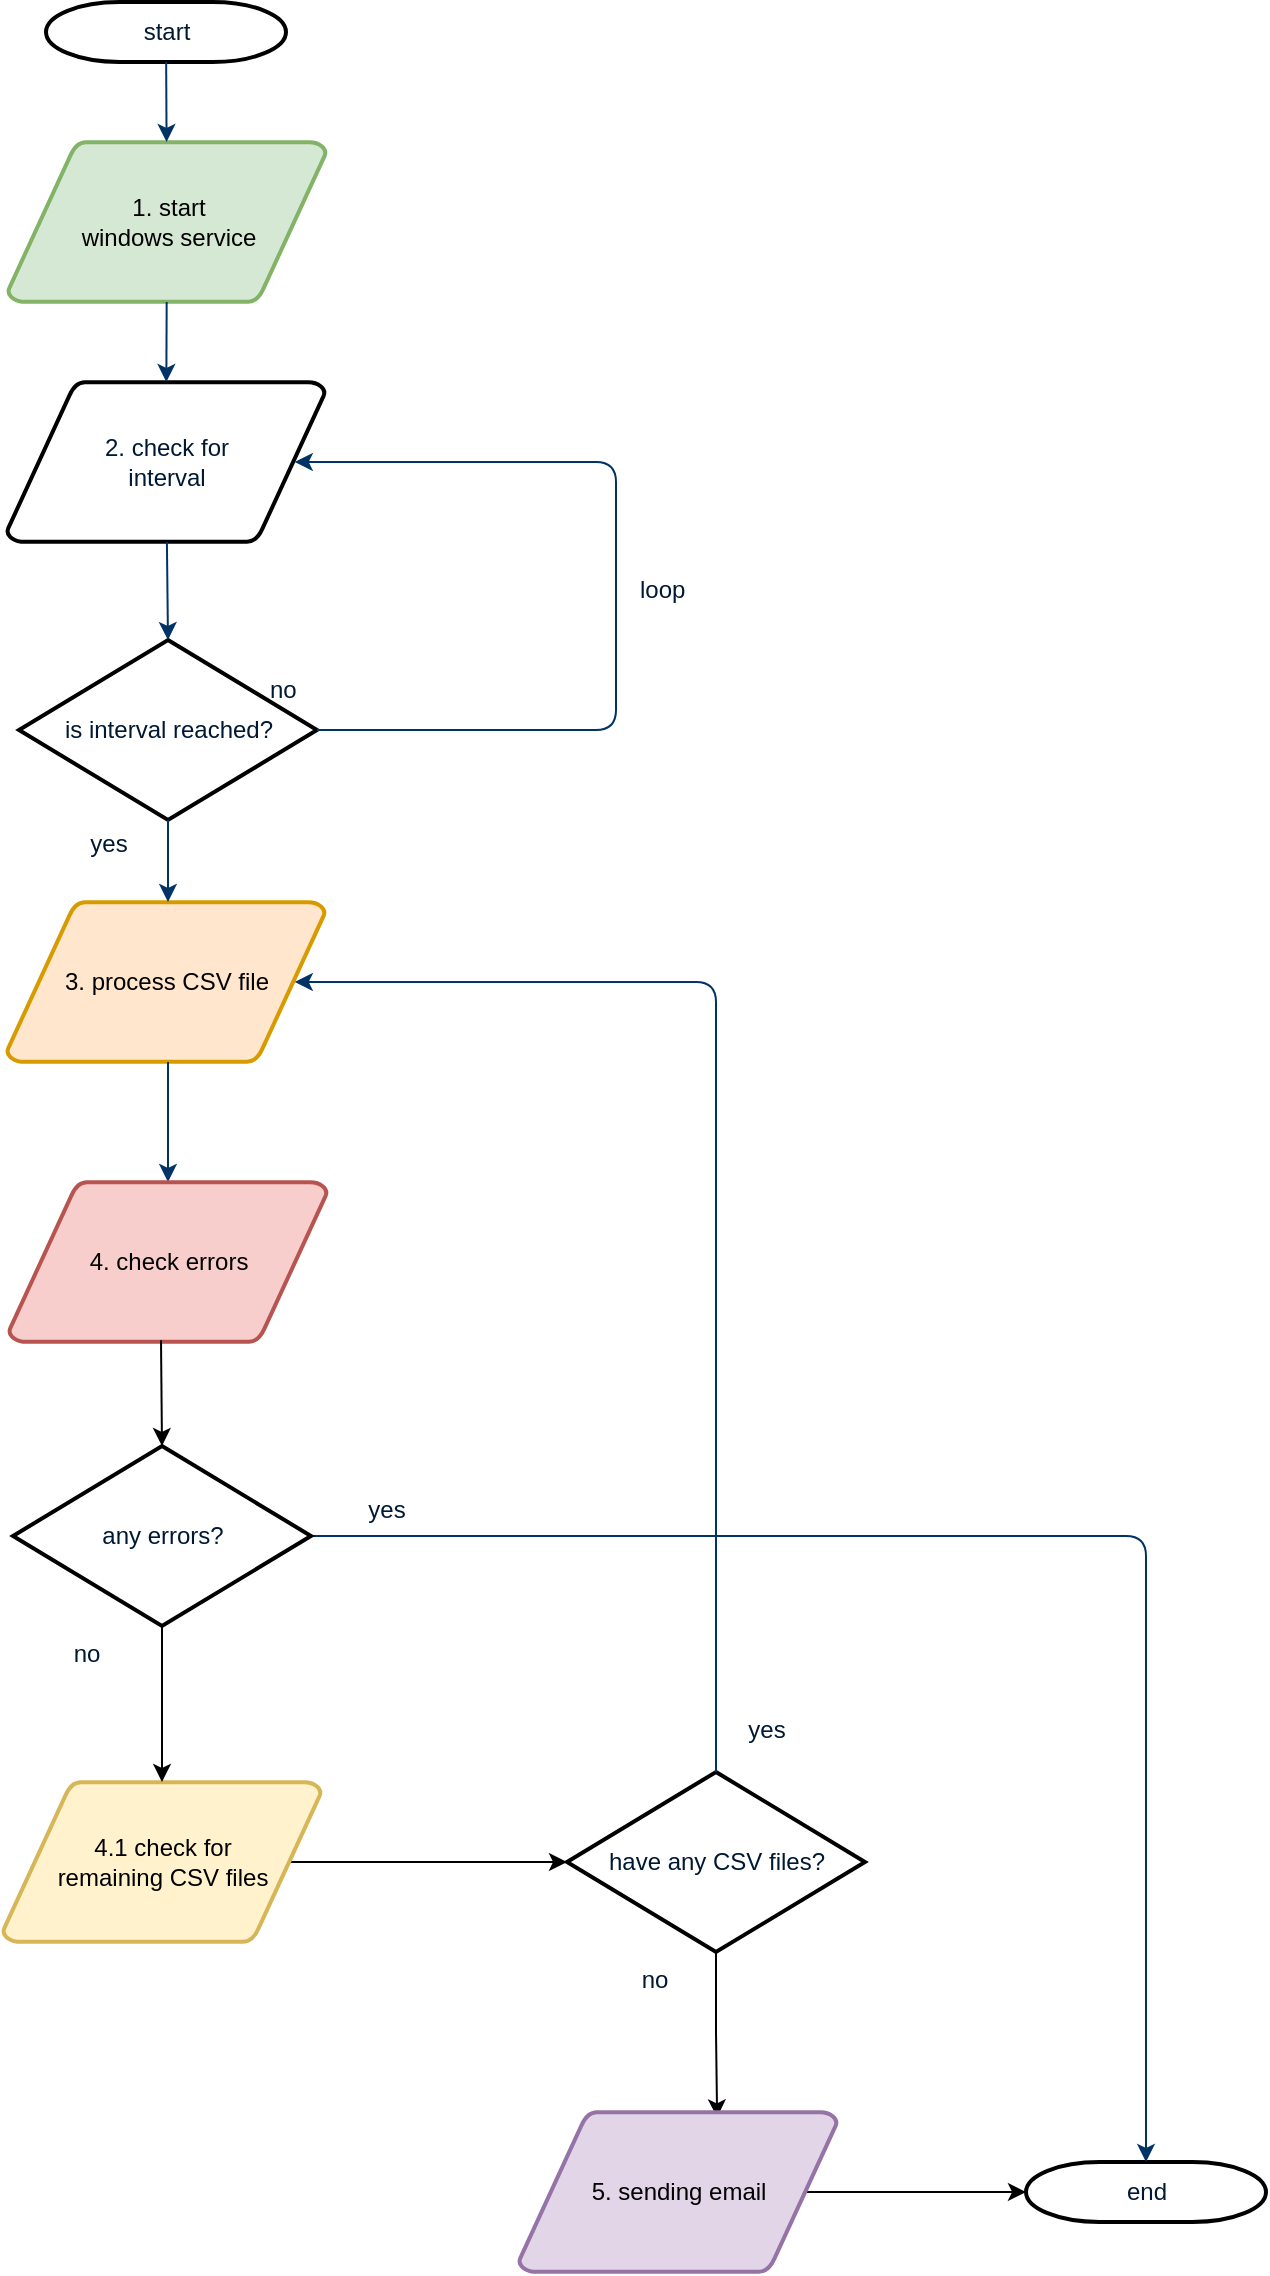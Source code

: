 <mxfile version="10.8.7" type="github"><diagram id="6a731a19-8d31-9384-78a2-239565b7b9f0" name="Page-1"><mxGraphModel dx="1640" dy="911" grid="1" gridSize="10" guides="1" tooltips="1" connect="1" arrows="1" fold="1" page="1" pageScale="1" pageWidth="1169" pageHeight="827" background="#ffffff" math="0" shadow="0"><root><mxCell id="0"/><mxCell id="1" parent="0"/><mxCell id="2" value="start" style="shape=mxgraph.flowchart.terminator;fillColor=#FFFFFF;strokeColor=#000000;strokeWidth=2;gradientColor=none;gradientDirection=north;fontColor=#001933;fontStyle=0;html=1;" parent="1" vertex="1"><mxGeometry x="260" y="60" width="120" height="30" as="geometry"/></mxCell><mxCell id="3" value="1. start &lt;br&gt;windows service&lt;br&gt;" style="shape=mxgraph.flowchart.data;fillColor=#d5e8d4;strokeColor=#82b366;strokeWidth=2;gradientDirection=north;fontStyle=0;html=1;" parent="1" vertex="1"><mxGeometry x="241" y="130" width="159" height="80" as="geometry"/></mxCell><mxCell id="4" value="3. process CSV file" style="shape=mxgraph.flowchart.data;fillColor=#ffe6cc;strokeColor=#d79b00;strokeWidth=2;gradientDirection=north;fontStyle=0;html=1;" parent="1" vertex="1"><mxGeometry x="240.5" y="510" width="159" height="80" as="geometry"/></mxCell><mxCell id="5" value="2. check for&lt;br&gt;interval" style="shape=mxgraph.flowchart.data;fillColor=#FFFFFF;strokeColor=#000000;strokeWidth=2;gradientColor=none;gradientDirection=north;fontColor=#001933;fontStyle=0;html=1;" parent="1" vertex="1"><mxGeometry x="240.5" y="250" width="159" height="80" as="geometry"/></mxCell><mxCell id="6" value="is interval reached?" style="shape=mxgraph.flowchart.decision;fillColor=#FFFFFF;strokeColor=#000000;strokeWidth=2;gradientColor=none;gradientDirection=north;fontColor=#001933;fontStyle=0;html=1;" parent="1" vertex="1"><mxGeometry x="246.5" y="379" width="149" height="90" as="geometry"/></mxCell><mxCell id="7" style="fontColor=#001933;fontStyle=1;strokeColor=#003366;strokeWidth=1;html=1;" parent="1" source="2" target="3" edge="1"><mxGeometry relative="1" as="geometry"/></mxCell><mxCell id="8" style="fontColor=#001933;fontStyle=1;strokeColor=#003366;strokeWidth=1;html=1;" parent="1" source="3" target="5" edge="1"><mxGeometry relative="1" as="geometry"/></mxCell><mxCell id="9" style="entryX=0.5;entryY=0;entryPerimeter=0;fontColor=#001933;fontStyle=1;strokeColor=#003366;strokeWidth=1;html=1;" parent="1" source="5" target="6" edge="1"><mxGeometry relative="1" as="geometry"/></mxCell><mxCell id="10" value="" style="edgeStyle=elbowEdgeStyle;elbow=horizontal;exitX=1;exitY=0.5;exitPerimeter=0;fontColor=#001933;fontStyle=1;strokeColor=#003366;strokeWidth=1;html=1;entryX=0.905;entryY=0.5;entryDx=0;entryDy=0;entryPerimeter=0;" parent="1" source="6" target="5" edge="1"><mxGeometry x="381" y="28.5" width="100" height="100" as="geometry"><mxPoint x="750" y="447" as="sourcePoint"/><mxPoint x="450" y="330" as="targetPoint"/><Array as="points"><mxPoint x="545" y="400"/></Array></mxGeometry></mxCell><mxCell id="11" value="no" style="text;fontColor=#001933;fontStyle=0;html=1;strokeColor=none;gradientColor=none;fillColor=none;strokeWidth=2;" parent="1" vertex="1"><mxGeometry x="370" y="390" width="40" height="26" as="geometry"/></mxCell><mxCell id="12" value="" style="edgeStyle=elbowEdgeStyle;elbow=horizontal;fontColor=#001933;fontStyle=1;strokeColor=#003366;strokeWidth=1;html=1;" parent="1" source="6" target="4" edge="1"><mxGeometry width="100" height="100" as="geometry"><mxPoint y="100" as="sourcePoint"/><mxPoint x="100" as="targetPoint"/></mxGeometry></mxCell><mxCell id="hkF7X6RKbSrDj-Uutuhu-80" style="edgeStyle=orthogonalEdgeStyle;rounded=0;orthogonalLoop=1;jettySize=auto;html=1;entryX=0;entryY=0.5;entryDx=0;entryDy=0;entryPerimeter=0;exitX=0.905;exitY=0.5;exitDx=0;exitDy=0;exitPerimeter=0;" edge="1" parent="1" source="13" target="hkF7X6RKbSrDj-Uutuhu-57"><mxGeometry relative="1" as="geometry"/></mxCell><mxCell id="13" value="4.1 check for &lt;br&gt;remaining CSV files" style="shape=mxgraph.flowchart.data;fillColor=#fff2cc;strokeColor=#d6b656;strokeWidth=2;gradientDirection=north;fontStyle=0;html=1;" parent="1" vertex="1"><mxGeometry x="238.5" y="950" width="159" height="80" as="geometry"/></mxCell><mxCell id="14" value="yes" style="text;fontColor=#001933;fontStyle=0;html=1;strokeColor=none;gradientColor=none;fillColor=none;strokeWidth=2;align=center;" parent="1" vertex="1"><mxGeometry x="271" y="467" width="40" height="26" as="geometry"/></mxCell><mxCell id="17" value="" style="edgeStyle=elbowEdgeStyle;elbow=horizontal;fontColor=#001933;fontStyle=1;strokeColor=#003366;strokeWidth=1;html=1;entryX=0.5;entryY=0;entryDx=0;entryDy=0;entryPerimeter=0;" parent="1" source="4" target="hkF7X6RKbSrDj-Uutuhu-68" edge="1"><mxGeometry width="100" height="100" as="geometry"><mxPoint y="100" as="sourcePoint"/><mxPoint x="325" y="803" as="targetPoint"/></mxGeometry></mxCell><mxCell id="40" value="end" style="shape=mxgraph.flowchart.terminator;fillColor=#FFFFFF;strokeColor=#000000;strokeWidth=2;gradientColor=none;gradientDirection=north;fontColor=#001933;fontStyle=0;html=1;" parent="1" vertex="1"><mxGeometry x="750" y="1140" width="120" height="30" as="geometry"/></mxCell><mxCell id="43" value="" style="edgeStyle=elbowEdgeStyle;elbow=vertical;entryX=0.5;entryY=0;entryPerimeter=0;fontColor=#001933;fontStyle=1;strokeColor=#003366;strokeWidth=1;html=1;exitX=1;exitY=0.5;exitDx=0;exitDy=0;exitPerimeter=0;" parent="1" source="hkF7X6RKbSrDj-Uutuhu-69" target="40" edge="1"><mxGeometry x="240.5" y="-520" width="100" height="100" as="geometry"><mxPoint x="940" y="720" as="sourcePoint"/><mxPoint x="340.5" y="-520" as="targetPoint"/><Array as="points"><mxPoint x="700" y="827"/><mxPoint x="940" y="840"/></Array></mxGeometry></mxCell><mxCell id="hkF7X6RKbSrDj-Uutuhu-55" value="loop" style="text;fontColor=#001933;fontStyle=0;html=1;strokeColor=none;gradientColor=none;fillColor=none;strokeWidth=2;" vertex="1" parent="1"><mxGeometry x="555" y="340" width="40" height="26" as="geometry"/></mxCell><mxCell id="hkF7X6RKbSrDj-Uutuhu-78" style="edgeStyle=orthogonalEdgeStyle;rounded=0;orthogonalLoop=1;jettySize=auto;html=1;entryX=0.623;entryY=0.033;entryDx=0;entryDy=0;entryPerimeter=0;" edge="1" parent="1" source="hkF7X6RKbSrDj-Uutuhu-57" target="hkF7X6RKbSrDj-Uutuhu-65"><mxGeometry relative="1" as="geometry"/></mxCell><mxCell id="hkF7X6RKbSrDj-Uutuhu-57" value="have any CSV files?" style="shape=mxgraph.flowchart.decision;fillColor=#FFFFFF;strokeColor=#000000;strokeWidth=2;gradientColor=none;gradientDirection=north;fontColor=#001933;fontStyle=0;html=1;" vertex="1" parent="1"><mxGeometry x="520.5" y="945" width="149" height="90" as="geometry"/></mxCell><mxCell id="hkF7X6RKbSrDj-Uutuhu-61" value="" style="edgeStyle=elbowEdgeStyle;elbow=horizontal;exitX=0.5;exitY=0;exitPerimeter=0;fontColor=#001933;fontStyle=1;strokeColor=#003366;strokeWidth=1;html=1;entryX=0.905;entryY=0.5;entryDx=0;entryDy=0;entryPerimeter=0;exitDx=0;exitDy=0;" edge="1" parent="1" source="hkF7X6RKbSrDj-Uutuhu-57" target="4"><mxGeometry x="447" y="143.5" width="100" height="100" as="geometry"><mxPoint x="462" y="550" as="sourcePoint"/><mxPoint x="450" y="405" as="targetPoint"/><Array as="points"><mxPoint x="595" y="770"/><mxPoint x="740" y="570"/></Array></mxGeometry></mxCell><mxCell id="hkF7X6RKbSrDj-Uutuhu-62" value="yes" style="text;fontColor=#001933;fontStyle=0;html=1;strokeColor=none;gradientColor=none;fillColor=none;strokeWidth=2;align=center;" vertex="1" parent="1"><mxGeometry x="600" y="910" width="40" height="26" as="geometry"/></mxCell><mxCell id="hkF7X6RKbSrDj-Uutuhu-79" style="edgeStyle=orthogonalEdgeStyle;rounded=0;orthogonalLoop=1;jettySize=auto;html=1;entryX=0;entryY=0.5;entryDx=0;entryDy=0;entryPerimeter=0;exitX=0.905;exitY=0.5;exitDx=0;exitDy=0;exitPerimeter=0;" edge="1" parent="1" source="hkF7X6RKbSrDj-Uutuhu-65" target="40"><mxGeometry relative="1" as="geometry"/></mxCell><mxCell id="hkF7X6RKbSrDj-Uutuhu-65" value="5. sending email" style="shape=mxgraph.flowchart.data;fillColor=#e1d5e7;strokeColor=#9673a6;strokeWidth=2;gradientDirection=north;fontStyle=0;html=1;" vertex="1" parent="1"><mxGeometry x="496.5" y="1115" width="159" height="80" as="geometry"/></mxCell><mxCell id="hkF7X6RKbSrDj-Uutuhu-68" value="4. check errors" style="shape=mxgraph.flowchart.data;fillColor=#f8cecc;strokeColor=#b85450;strokeWidth=2;gradientDirection=north;fontStyle=0;html=1;" vertex="1" parent="1"><mxGeometry x="241.5" y="650" width="159" height="80" as="geometry"/></mxCell><mxCell id="hkF7X6RKbSrDj-Uutuhu-69" value="any errors?" style="shape=mxgraph.flowchart.decision;fillColor=#FFFFFF;strokeColor=#000000;strokeWidth=2;gradientColor=none;gradientDirection=north;fontColor=#001933;fontStyle=0;html=1;" vertex="1" parent="1"><mxGeometry x="243.5" y="782" width="149" height="90" as="geometry"/></mxCell><mxCell id="hkF7X6RKbSrDj-Uutuhu-72" value="" style="endArrow=classic;html=1;exitX=0.478;exitY=0.989;exitDx=0;exitDy=0;exitPerimeter=0;entryX=0.5;entryY=0;entryDx=0;entryDy=0;entryPerimeter=0;" edge="1" parent="1" source="hkF7X6RKbSrDj-Uutuhu-68" target="hkF7X6RKbSrDj-Uutuhu-69"><mxGeometry width="50" height="50" relative="1" as="geometry"><mxPoint x="240" y="800" as="sourcePoint"/><mxPoint x="290" y="750" as="targetPoint"/></mxGeometry></mxCell><mxCell id="hkF7X6RKbSrDj-Uutuhu-73" value="" style="endArrow=classic;html=1;entryX=0.5;entryY=0;entryDx=0;entryDy=0;entryPerimeter=0;exitX=0.5;exitY=1;exitDx=0;exitDy=0;exitPerimeter=0;" edge="1" parent="1" source="hkF7X6RKbSrDj-Uutuhu-69" target="13"><mxGeometry width="50" height="50" relative="1" as="geometry"><mxPoint x="200" y="930" as="sourcePoint"/><mxPoint x="250" y="880" as="targetPoint"/></mxGeometry></mxCell><mxCell id="hkF7X6RKbSrDj-Uutuhu-74" value="no" style="text;fontColor=#001933;fontStyle=0;html=1;strokeColor=none;gradientColor=none;fillColor=none;strokeWidth=2;align=center;" vertex="1" parent="1"><mxGeometry x="260" y="872" width="40" height="26" as="geometry"/></mxCell><mxCell id="hkF7X6RKbSrDj-Uutuhu-81" value="yes" style="text;fontColor=#001933;fontStyle=0;html=1;strokeColor=none;gradientColor=none;fillColor=none;strokeWidth=2;align=center;" vertex="1" parent="1"><mxGeometry x="410" y="800" width="40" height="26" as="geometry"/></mxCell><mxCell id="hkF7X6RKbSrDj-Uutuhu-82" value="no" style="text;fontColor=#001933;fontStyle=0;html=1;strokeColor=none;gradientColor=none;fillColor=none;strokeWidth=2;align=center;" vertex="1" parent="1"><mxGeometry x="544" y="1035" width="40" height="26" as="geometry"/></mxCell></root></mxGraphModel></diagram></mxfile>